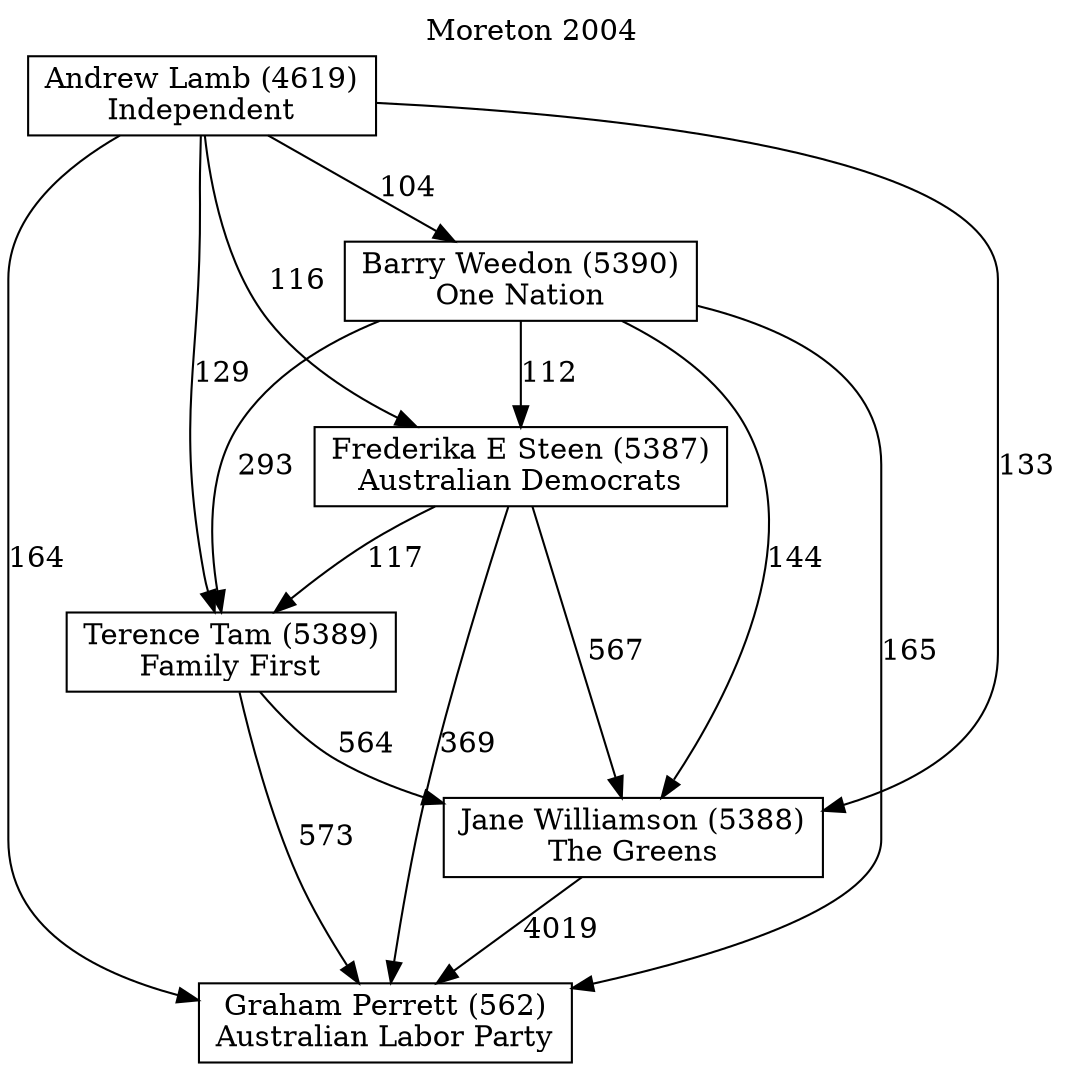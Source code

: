 // House preference flow
digraph "Graham Perrett (562)_Moreton_2004" {
	graph [label="Moreton 2004" labelloc=t mclimit=10]
	node [shape=box]
	"Graham Perrett (562)" [label="Graham Perrett (562)
Australian Labor Party"]
	"Jane Williamson (5388)" [label="Jane Williamson (5388)
The Greens"]
	"Terence Tam (5389)" [label="Terence Tam (5389)
Family First"]
	"Frederika E Steen (5387)" [label="Frederika E Steen (5387)
Australian Democrats"]
	"Barry Weedon (5390)" [label="Barry Weedon (5390)
One Nation"]
	"Andrew Lamb (4619)" [label="Andrew Lamb (4619)
Independent"]
	"Jane Williamson (5388)" -> "Graham Perrett (562)" [label=4019]
	"Terence Tam (5389)" -> "Jane Williamson (5388)" [label=564]
	"Frederika E Steen (5387)" -> "Terence Tam (5389)" [label=117]
	"Barry Weedon (5390)" -> "Frederika E Steen (5387)" [label=112]
	"Andrew Lamb (4619)" -> "Barry Weedon (5390)" [label=104]
	"Terence Tam (5389)" -> "Graham Perrett (562)" [label=573]
	"Frederika E Steen (5387)" -> "Graham Perrett (562)" [label=369]
	"Barry Weedon (5390)" -> "Graham Perrett (562)" [label=165]
	"Andrew Lamb (4619)" -> "Graham Perrett (562)" [label=164]
	"Andrew Lamb (4619)" -> "Frederika E Steen (5387)" [label=116]
	"Barry Weedon (5390)" -> "Terence Tam (5389)" [label=293]
	"Andrew Lamb (4619)" -> "Terence Tam (5389)" [label=129]
	"Frederika E Steen (5387)" -> "Jane Williamson (5388)" [label=567]
	"Barry Weedon (5390)" -> "Jane Williamson (5388)" [label=144]
	"Andrew Lamb (4619)" -> "Jane Williamson (5388)" [label=133]
}
